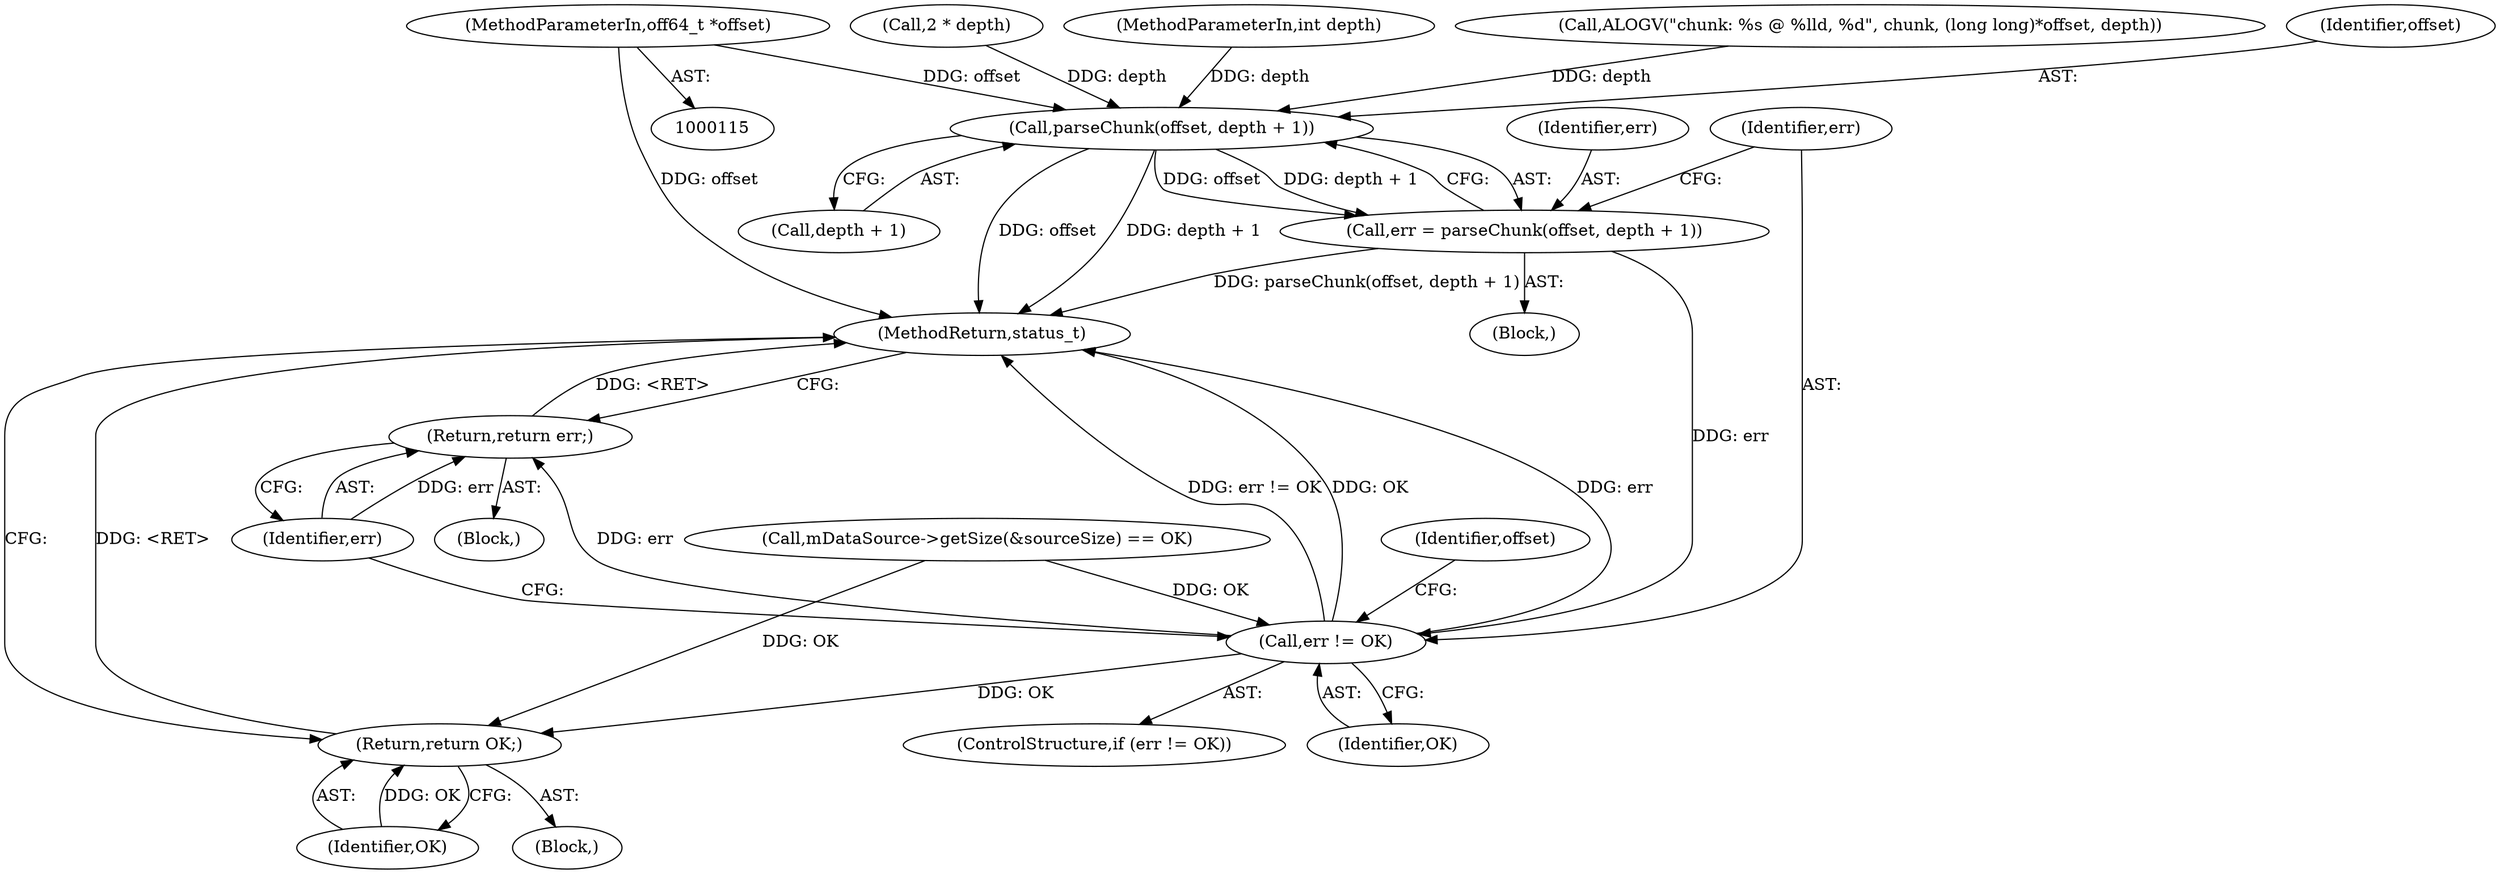 digraph "0_Android_8a3a2f6ea7defe1a81bb32b3c9f3537f84749b9d@pointer" {
"1000116" [label="(MethodParameterIn,off64_t *offset)"];
"1000417" [label="(Call,parseChunk(offset, depth + 1))"];
"1000415" [label="(Call,err = parseChunk(offset, depth + 1))"];
"1000423" [label="(Call,err != OK)"];
"1000427" [label="(Return,return err;)"];
"1000437" [label="(Return,return OK;)"];
"1000427" [label="(Return,return err;)"];
"1000438" [label="(Identifier,OK)"];
"1000418" [label="(Identifier,offset)"];
"1000417" [label="(Call,parseChunk(offset, depth + 1))"];
"1000413" [label="(Block,)"];
"1000224" [label="(Call,mDataSource->getSize(&sourceSize) == OK)"];
"1000423" [label="(Call,err != OK)"];
"1000419" [label="(Call,depth + 1)"];
"1000422" [label="(ControlStructure,if (err != OK))"];
"1000416" [label="(Identifier,err)"];
"1000425" [label="(Identifier,OK)"];
"1000288" [label="(Call,2 * depth)"];
"1000116" [label="(MethodParameterIn,off64_t *offset)"];
"1000415" [label="(Call,err = parseChunk(offset, depth + 1))"];
"1000428" [label="(Identifier,err)"];
"1000424" [label="(Identifier,err)"];
"1000117" [label="(MethodParameterIn,int depth)"];
"1000411" [label="(Identifier,offset)"];
"1000396" [label="(Block,)"];
"1000437" [label="(Return,return OK;)"];
"1000426" [label="(Block,)"];
"1000262" [label="(Call,ALOGV(\"chunk: %s @ %lld, %d\", chunk, (long long)*offset, depth))"];
"1003903" [label="(MethodReturn,status_t)"];
"1000116" -> "1000115"  [label="AST: "];
"1000116" -> "1003903"  [label="DDG: offset"];
"1000116" -> "1000417"  [label="DDG: offset"];
"1000417" -> "1000415"  [label="AST: "];
"1000417" -> "1000419"  [label="CFG: "];
"1000418" -> "1000417"  [label="AST: "];
"1000419" -> "1000417"  [label="AST: "];
"1000415" -> "1000417"  [label="CFG: "];
"1000417" -> "1003903"  [label="DDG: offset"];
"1000417" -> "1003903"  [label="DDG: depth + 1"];
"1000417" -> "1000415"  [label="DDG: offset"];
"1000417" -> "1000415"  [label="DDG: depth + 1"];
"1000288" -> "1000417"  [label="DDG: depth"];
"1000262" -> "1000417"  [label="DDG: depth"];
"1000117" -> "1000417"  [label="DDG: depth"];
"1000415" -> "1000413"  [label="AST: "];
"1000416" -> "1000415"  [label="AST: "];
"1000424" -> "1000415"  [label="CFG: "];
"1000415" -> "1003903"  [label="DDG: parseChunk(offset, depth + 1)"];
"1000415" -> "1000423"  [label="DDG: err"];
"1000423" -> "1000422"  [label="AST: "];
"1000423" -> "1000425"  [label="CFG: "];
"1000424" -> "1000423"  [label="AST: "];
"1000425" -> "1000423"  [label="AST: "];
"1000411" -> "1000423"  [label="CFG: "];
"1000428" -> "1000423"  [label="CFG: "];
"1000423" -> "1003903"  [label="DDG: err != OK"];
"1000423" -> "1003903"  [label="DDG: OK"];
"1000423" -> "1003903"  [label="DDG: err"];
"1000224" -> "1000423"  [label="DDG: OK"];
"1000423" -> "1000427"  [label="DDG: err"];
"1000423" -> "1000437"  [label="DDG: OK"];
"1000427" -> "1000426"  [label="AST: "];
"1000427" -> "1000428"  [label="CFG: "];
"1000428" -> "1000427"  [label="AST: "];
"1003903" -> "1000427"  [label="CFG: "];
"1000427" -> "1003903"  [label="DDG: <RET>"];
"1000428" -> "1000427"  [label="DDG: err"];
"1000437" -> "1000396"  [label="AST: "];
"1000437" -> "1000438"  [label="CFG: "];
"1000438" -> "1000437"  [label="AST: "];
"1003903" -> "1000437"  [label="CFG: "];
"1000437" -> "1003903"  [label="DDG: <RET>"];
"1000438" -> "1000437"  [label="DDG: OK"];
"1000224" -> "1000437"  [label="DDG: OK"];
}
